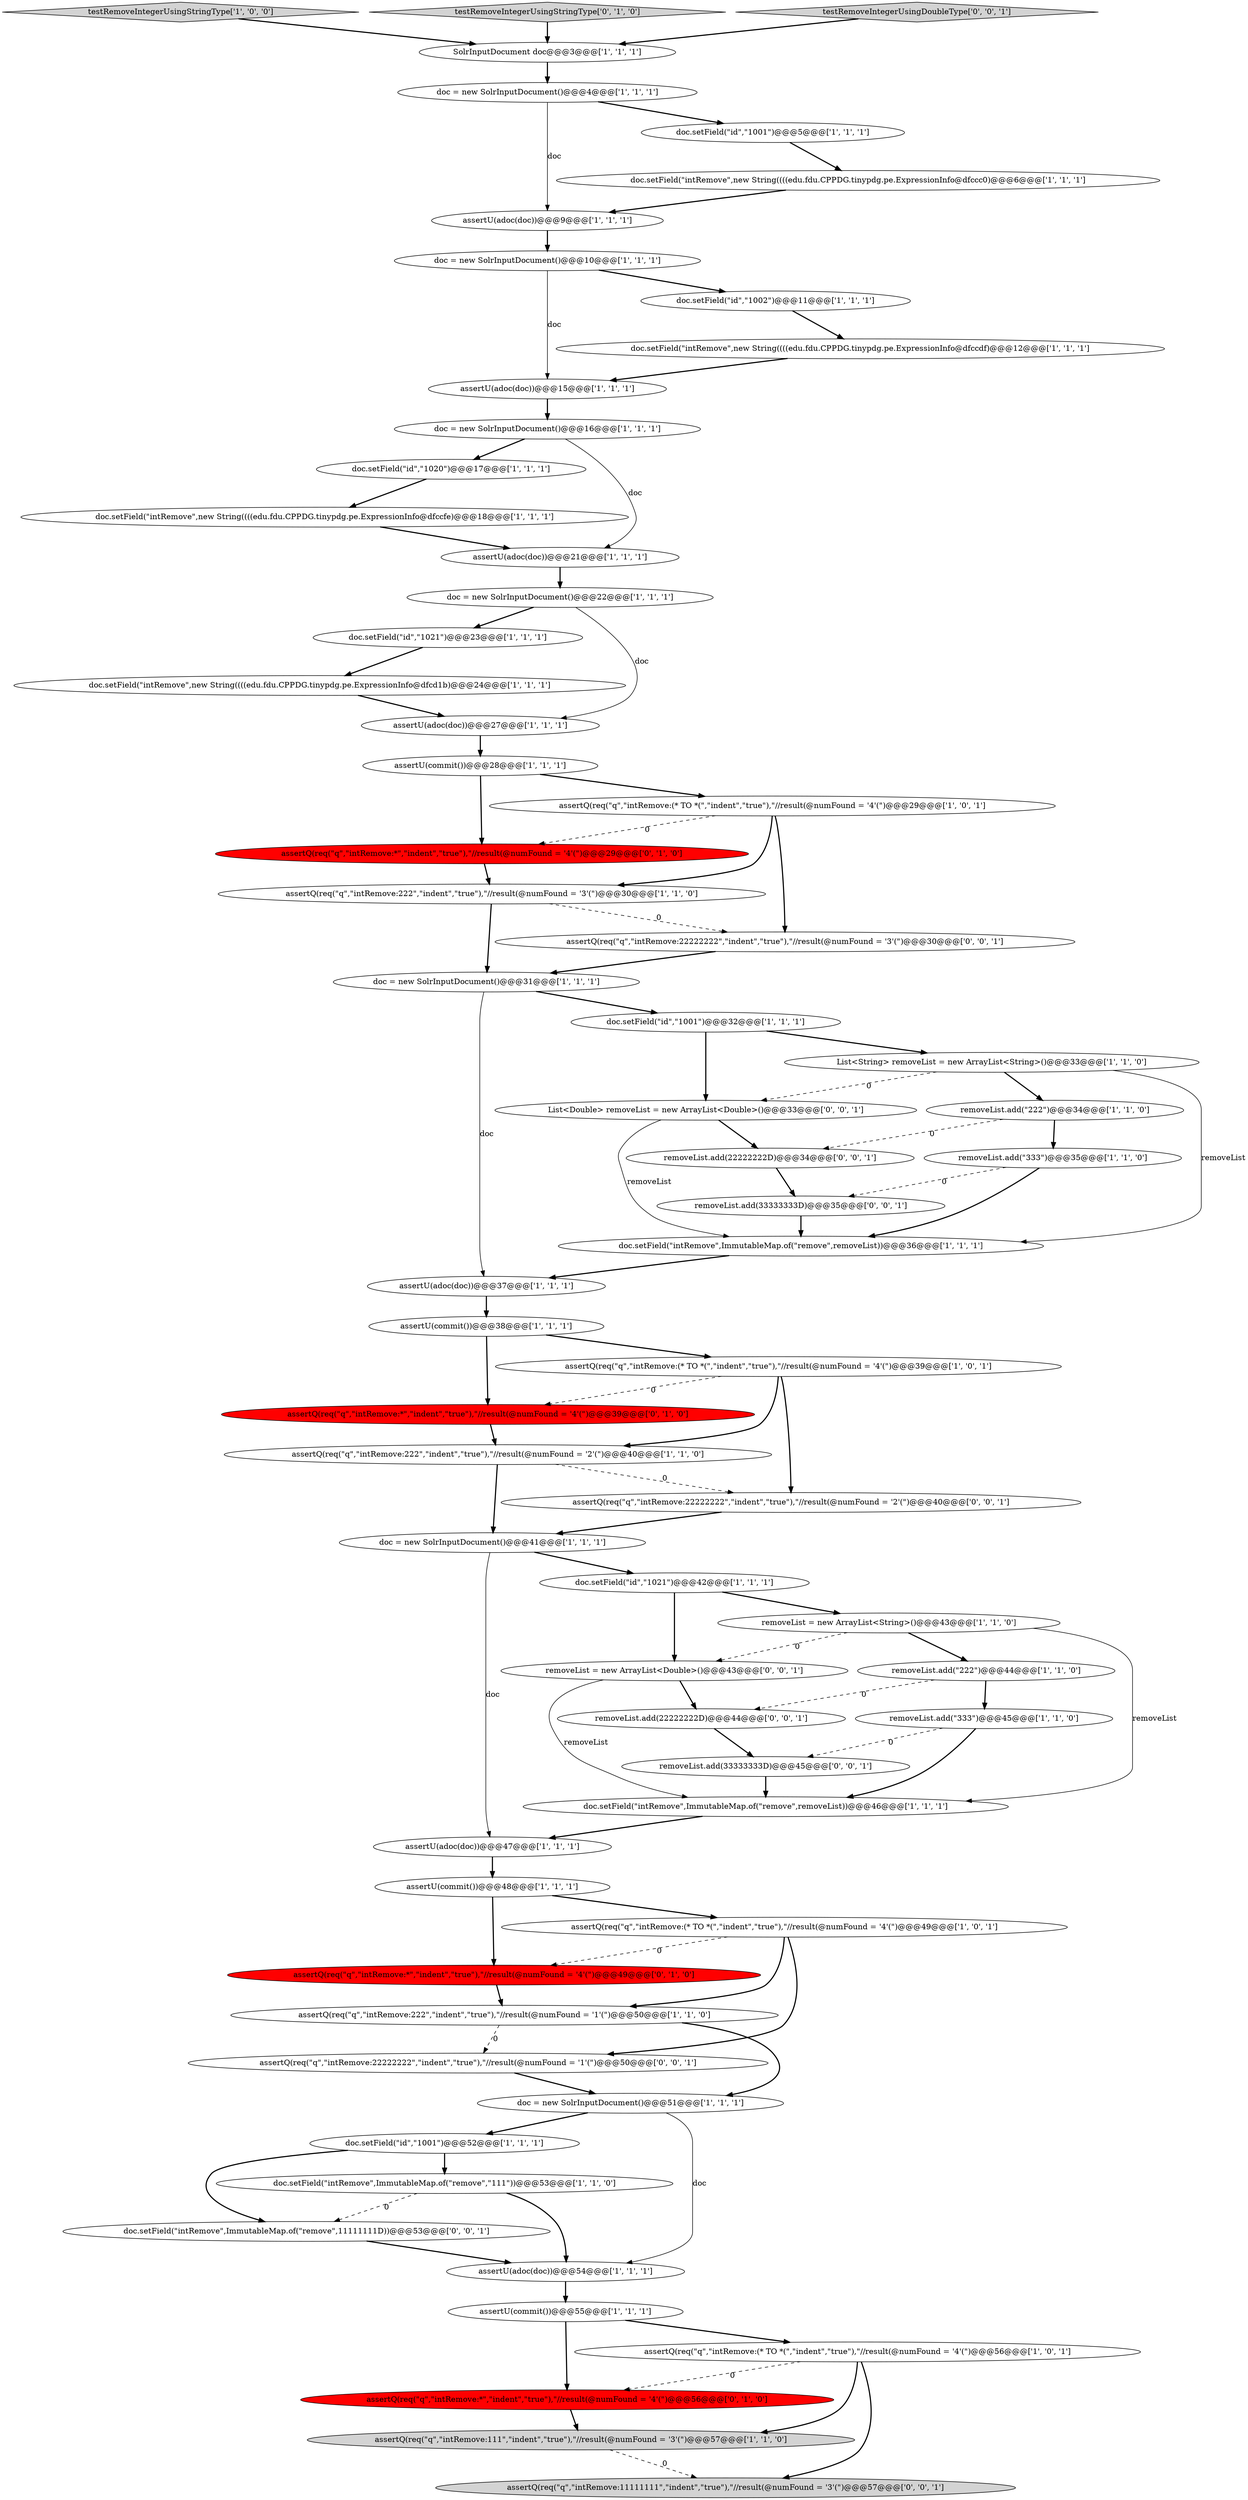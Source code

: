digraph {
22 [style = filled, label = "assertQ(req(\"q\",\"intRemove:(* TO *(\",\"indent\",\"true\"),\"//result(@numFound = '4'(\")@@@39@@@['1', '0', '1']", fillcolor = white, shape = ellipse image = "AAA0AAABBB1BBB"];
44 [style = filled, label = "doc.setField(\"intRemove\",new String((((edu.fdu.CPPDG.tinypdg.pe.ExpressionInfo@dfccfe)@@@18@@@['1', '1', '1']", fillcolor = white, shape = ellipse image = "AAA0AAABBB1BBB"];
58 [style = filled, label = "assertQ(req(\"q\",\"intRemove:11111111\",\"indent\",\"true\"),\"//result(@numFound = '3'(\")@@@57@@@['0', '0', '1']", fillcolor = lightgray, shape = ellipse image = "AAA0AAABBB3BBB"];
12 [style = filled, label = "removeList.add(\"222\")@@@44@@@['1', '1', '0']", fillcolor = white, shape = ellipse image = "AAA0AAABBB1BBB"];
6 [style = filled, label = "assertQ(req(\"q\",\"intRemove:111\",\"indent\",\"true\"),\"//result(@numFound = '3'(\")@@@57@@@['1', '1', '0']", fillcolor = lightgray, shape = ellipse image = "AAA0AAABBB1BBB"];
16 [style = filled, label = "assertU(adoc(doc))@@@47@@@['1', '1', '1']", fillcolor = white, shape = ellipse image = "AAA0AAABBB1BBB"];
19 [style = filled, label = "assertQ(req(\"q\",\"intRemove:222\",\"indent\",\"true\"),\"//result(@numFound = '2'(\")@@@40@@@['1', '1', '0']", fillcolor = white, shape = ellipse image = "AAA0AAABBB1BBB"];
43 [style = filled, label = "SolrInputDocument doc@@@3@@@['1', '1', '1']", fillcolor = white, shape = ellipse image = "AAA0AAABBB1BBB"];
0 [style = filled, label = "assertQ(req(\"q\",\"intRemove:(* TO *(\",\"indent\",\"true\"),\"//result(@numFound = '4'(\")@@@29@@@['1', '0', '1']", fillcolor = white, shape = ellipse image = "AAA0AAABBB1BBB"];
36 [style = filled, label = "testRemoveIntegerUsingStringType['1', '0', '0']", fillcolor = lightgray, shape = diamond image = "AAA0AAABBB1BBB"];
20 [style = filled, label = "doc.setField(\"intRemove\",new String((((edu.fdu.CPPDG.tinypdg.pe.ExpressionInfo@dfcd1b)@@@24@@@['1', '1', '1']", fillcolor = white, shape = ellipse image = "AAA0AAABBB1BBB"];
31 [style = filled, label = "assertU(commit())@@@55@@@['1', '1', '1']", fillcolor = white, shape = ellipse image = "AAA0AAABBB1BBB"];
38 [style = filled, label = "assertU(commit())@@@48@@@['1', '1', '1']", fillcolor = white, shape = ellipse image = "AAA0AAABBB1BBB"];
15 [style = filled, label = "doc = new SolrInputDocument()@@@41@@@['1', '1', '1']", fillcolor = white, shape = ellipse image = "AAA0AAABBB1BBB"];
40 [style = filled, label = "assertU(adoc(doc))@@@15@@@['1', '1', '1']", fillcolor = white, shape = ellipse image = "AAA0AAABBB1BBB"];
55 [style = filled, label = "removeList.add(22222222D)@@@44@@@['0', '0', '1']", fillcolor = white, shape = ellipse image = "AAA0AAABBB3BBB"];
34 [style = filled, label = "assertU(adoc(doc))@@@54@@@['1', '1', '1']", fillcolor = white, shape = ellipse image = "AAA0AAABBB1BBB"];
48 [style = filled, label = "testRemoveIntegerUsingStringType['0', '1', '0']", fillcolor = lightgray, shape = diamond image = "AAA0AAABBB2BBB"];
23 [style = filled, label = "removeList.add(\"333\")@@@45@@@['1', '1', '0']", fillcolor = white, shape = ellipse image = "AAA0AAABBB1BBB"];
9 [style = filled, label = "assertQ(req(\"q\",\"intRemove:(* TO *(\",\"indent\",\"true\"),\"//result(@numFound = '4'(\")@@@56@@@['1', '0', '1']", fillcolor = white, shape = ellipse image = "AAA0AAABBB1BBB"];
35 [style = filled, label = "removeList.add(\"333\")@@@35@@@['1', '1', '0']", fillcolor = white, shape = ellipse image = "AAA0AAABBB1BBB"];
59 [style = filled, label = "removeList.add(33333333D)@@@45@@@['0', '0', '1']", fillcolor = white, shape = ellipse image = "AAA0AAABBB3BBB"];
26 [style = filled, label = "doc.setField(\"id\",\"1002\")@@@11@@@['1', '1', '1']", fillcolor = white, shape = ellipse image = "AAA0AAABBB1BBB"];
45 [style = filled, label = "doc.setField(\"id\",\"1021\")@@@23@@@['1', '1', '1']", fillcolor = white, shape = ellipse image = "AAA0AAABBB1BBB"];
53 [style = filled, label = "removeList.add(33333333D)@@@35@@@['0', '0', '1']", fillcolor = white, shape = ellipse image = "AAA0AAABBB3BBB"];
30 [style = filled, label = "assertU(commit())@@@38@@@['1', '1', '1']", fillcolor = white, shape = ellipse image = "AAA0AAABBB1BBB"];
10 [style = filled, label = "doc = new SolrInputDocument()@@@4@@@['1', '1', '1']", fillcolor = white, shape = ellipse image = "AAA0AAABBB1BBB"];
37 [style = filled, label = "doc.setField(\"id\",\"1001\")@@@5@@@['1', '1', '1']", fillcolor = white, shape = ellipse image = "AAA0AAABBB1BBB"];
54 [style = filled, label = "removeList.add(22222222D)@@@34@@@['0', '0', '1']", fillcolor = white, shape = ellipse image = "AAA0AAABBB3BBB"];
14 [style = filled, label = "doc.setField(\"intRemove\",new String((((edu.fdu.CPPDG.tinypdg.pe.ExpressionInfo@dfccc0)@@@6@@@['1', '1', '1']", fillcolor = white, shape = ellipse image = "AAA0AAABBB1BBB"];
46 [style = filled, label = "doc = new SolrInputDocument()@@@10@@@['1', '1', '1']", fillcolor = white, shape = ellipse image = "AAA0AAABBB1BBB"];
47 [style = filled, label = "assertQ(req(\"q\",\"intRemove:(* TO *(\",\"indent\",\"true\"),\"//result(@numFound = '4'(\")@@@49@@@['1', '0', '1']", fillcolor = white, shape = ellipse image = "AAA0AAABBB1BBB"];
56 [style = filled, label = "assertQ(req(\"q\",\"intRemove:22222222\",\"indent\",\"true\"),\"//result(@numFound = '2'(\")@@@40@@@['0', '0', '1']", fillcolor = white, shape = ellipse image = "AAA0AAABBB3BBB"];
27 [style = filled, label = "doc.setField(\"id\",\"1021\")@@@42@@@['1', '1', '1']", fillcolor = white, shape = ellipse image = "AAA0AAABBB1BBB"];
62 [style = filled, label = "List<Double> removeList = new ArrayList<Double>()@@@33@@@['0', '0', '1']", fillcolor = white, shape = ellipse image = "AAA0AAABBB3BBB"];
50 [style = filled, label = "assertQ(req(\"q\",\"intRemove:*\",\"indent\",\"true\"),\"//result(@numFound = '4'(\")@@@56@@@['0', '1', '0']", fillcolor = red, shape = ellipse image = "AAA1AAABBB2BBB"];
52 [style = filled, label = "assertQ(req(\"q\",\"intRemove:*\",\"indent\",\"true\"),\"//result(@numFound = '4'(\")@@@49@@@['0', '1', '0']", fillcolor = red, shape = ellipse image = "AAA1AAABBB2BBB"];
32 [style = filled, label = "doc.setField(\"intRemove\",ImmutableMap.of(\"remove\",removeList))@@@46@@@['1', '1', '1']", fillcolor = white, shape = ellipse image = "AAA0AAABBB1BBB"];
17 [style = filled, label = "doc.setField(\"id\",\"1020\")@@@17@@@['1', '1', '1']", fillcolor = white, shape = ellipse image = "AAA0AAABBB1BBB"];
13 [style = filled, label = "assertU(adoc(doc))@@@21@@@['1', '1', '1']", fillcolor = white, shape = ellipse image = "AAA0AAABBB1BBB"];
29 [style = filled, label = "assertU(adoc(doc))@@@37@@@['1', '1', '1']", fillcolor = white, shape = ellipse image = "AAA0AAABBB1BBB"];
41 [style = filled, label = "doc = new SolrInputDocument()@@@31@@@['1', '1', '1']", fillcolor = white, shape = ellipse image = "AAA0AAABBB1BBB"];
4 [style = filled, label = "assertQ(req(\"q\",\"intRemove:222\",\"indent\",\"true\"),\"//result(@numFound = '3'(\")@@@30@@@['1', '1', '0']", fillcolor = white, shape = ellipse image = "AAA0AAABBB1BBB"];
51 [style = filled, label = "assertQ(req(\"q\",\"intRemove:*\",\"indent\",\"true\"),\"//result(@numFound = '4'(\")@@@39@@@['0', '1', '0']", fillcolor = red, shape = ellipse image = "AAA1AAABBB2BBB"];
25 [style = filled, label = "doc.setField(\"intRemove\",new String((((edu.fdu.CPPDG.tinypdg.pe.ExpressionInfo@dfccdf)@@@12@@@['1', '1', '1']", fillcolor = white, shape = ellipse image = "AAA0AAABBB1BBB"];
33 [style = filled, label = "assertU(adoc(doc))@@@27@@@['1', '1', '1']", fillcolor = white, shape = ellipse image = "AAA0AAABBB1BBB"];
49 [style = filled, label = "assertQ(req(\"q\",\"intRemove:*\",\"indent\",\"true\"),\"//result(@numFound = '4'(\")@@@29@@@['0', '1', '0']", fillcolor = red, shape = ellipse image = "AAA1AAABBB2BBB"];
57 [style = filled, label = "assertQ(req(\"q\",\"intRemove:22222222\",\"indent\",\"true\"),\"//result(@numFound = '3'(\")@@@30@@@['0', '0', '1']", fillcolor = white, shape = ellipse image = "AAA0AAABBB3BBB"];
63 [style = filled, label = "assertQ(req(\"q\",\"intRemove:22222222\",\"indent\",\"true\"),\"//result(@numFound = '1'(\")@@@50@@@['0', '0', '1']", fillcolor = white, shape = ellipse image = "AAA0AAABBB3BBB"];
7 [style = filled, label = "doc.setField(\"intRemove\",ImmutableMap.of(\"remove\",\"111\"))@@@53@@@['1', '1', '0']", fillcolor = white, shape = ellipse image = "AAA0AAABBB1BBB"];
21 [style = filled, label = "assertQ(req(\"q\",\"intRemove:222\",\"indent\",\"true\"),\"//result(@numFound = '1'(\")@@@50@@@['1', '1', '0']", fillcolor = white, shape = ellipse image = "AAA0AAABBB1BBB"];
60 [style = filled, label = "doc.setField(\"intRemove\",ImmutableMap.of(\"remove\",11111111D))@@@53@@@['0', '0', '1']", fillcolor = white, shape = ellipse image = "AAA0AAABBB3BBB"];
5 [style = filled, label = "doc.setField(\"intRemove\",ImmutableMap.of(\"remove\",removeList))@@@36@@@['1', '1', '1']", fillcolor = white, shape = ellipse image = "AAA0AAABBB1BBB"];
28 [style = filled, label = "List<String> removeList = new ArrayList<String>()@@@33@@@['1', '1', '0']", fillcolor = white, shape = ellipse image = "AAA0AAABBB1BBB"];
8 [style = filled, label = "removeList.add(\"222\")@@@34@@@['1', '1', '0']", fillcolor = white, shape = ellipse image = "AAA0AAABBB1BBB"];
1 [style = filled, label = "doc = new SolrInputDocument()@@@51@@@['1', '1', '1']", fillcolor = white, shape = ellipse image = "AAA0AAABBB1BBB"];
2 [style = filled, label = "removeList = new ArrayList<String>()@@@43@@@['1', '1', '0']", fillcolor = white, shape = ellipse image = "AAA0AAABBB1BBB"];
11 [style = filled, label = "doc = new SolrInputDocument()@@@16@@@['1', '1', '1']", fillcolor = white, shape = ellipse image = "AAA0AAABBB1BBB"];
18 [style = filled, label = "doc.setField(\"id\",\"1001\")@@@52@@@['1', '1', '1']", fillcolor = white, shape = ellipse image = "AAA0AAABBB1BBB"];
61 [style = filled, label = "testRemoveIntegerUsingDoubleType['0', '0', '1']", fillcolor = lightgray, shape = diamond image = "AAA0AAABBB3BBB"];
64 [style = filled, label = "removeList = new ArrayList<Double>()@@@43@@@['0', '0', '1']", fillcolor = white, shape = ellipse image = "AAA0AAABBB3BBB"];
42 [style = filled, label = "assertU(adoc(doc))@@@9@@@['1', '1', '1']", fillcolor = white, shape = ellipse image = "AAA0AAABBB1BBB"];
24 [style = filled, label = "doc.setField(\"id\",\"1001\")@@@32@@@['1', '1', '1']", fillcolor = white, shape = ellipse image = "AAA0AAABBB1BBB"];
3 [style = filled, label = "assertU(commit())@@@28@@@['1', '1', '1']", fillcolor = white, shape = ellipse image = "AAA0AAABBB1BBB"];
39 [style = filled, label = "doc = new SolrInputDocument()@@@22@@@['1', '1', '1']", fillcolor = white, shape = ellipse image = "AAA0AAABBB1BBB"];
61->43 [style = bold, label=""];
29->30 [style = bold, label=""];
38->52 [style = bold, label=""];
31->9 [style = bold, label=""];
21->63 [style = dashed, label="0"];
62->54 [style = bold, label=""];
56->15 [style = bold, label=""];
47->52 [style = dashed, label="0"];
57->41 [style = bold, label=""];
2->64 [style = dashed, label="0"];
9->6 [style = bold, label=""];
9->58 [style = bold, label=""];
2->32 [style = solid, label="removeList"];
31->50 [style = bold, label=""];
8->54 [style = dashed, label="0"];
40->11 [style = bold, label=""];
7->60 [style = dashed, label="0"];
48->43 [style = bold, label=""];
21->1 [style = bold, label=""];
9->50 [style = dashed, label="0"];
28->5 [style = solid, label="removeList"];
54->53 [style = bold, label=""];
49->4 [style = bold, label=""];
17->44 [style = bold, label=""];
19->15 [style = bold, label=""];
52->21 [style = bold, label=""];
0->49 [style = dashed, label="0"];
27->2 [style = bold, label=""];
25->40 [style = bold, label=""];
5->29 [style = bold, label=""];
24->28 [style = bold, label=""];
12->55 [style = dashed, label="0"];
42->46 [style = bold, label=""];
33->3 [style = bold, label=""];
63->1 [style = bold, label=""];
55->59 [style = bold, label=""];
59->32 [style = bold, label=""];
34->31 [style = bold, label=""];
39->45 [style = bold, label=""];
23->59 [style = dashed, label="0"];
11->13 [style = solid, label="doc"];
47->63 [style = bold, label=""];
3->0 [style = bold, label=""];
35->5 [style = bold, label=""];
38->47 [style = bold, label=""];
27->64 [style = bold, label=""];
11->17 [style = bold, label=""];
43->10 [style = bold, label=""];
15->16 [style = solid, label="doc"];
18->7 [style = bold, label=""];
62->5 [style = solid, label="removeList"];
4->57 [style = dashed, label="0"];
36->43 [style = bold, label=""];
0->57 [style = bold, label=""];
6->58 [style = dashed, label="0"];
22->19 [style = bold, label=""];
46->40 [style = solid, label="doc"];
64->55 [style = bold, label=""];
14->42 [style = bold, label=""];
18->60 [style = bold, label=""];
23->32 [style = bold, label=""];
13->39 [style = bold, label=""];
45->20 [style = bold, label=""];
32->16 [style = bold, label=""];
8->35 [style = bold, label=""];
4->41 [style = bold, label=""];
41->29 [style = solid, label="doc"];
64->32 [style = solid, label="removeList"];
28->8 [style = bold, label=""];
47->21 [style = bold, label=""];
39->33 [style = solid, label="doc"];
10->37 [style = bold, label=""];
30->22 [style = bold, label=""];
50->6 [style = bold, label=""];
22->56 [style = bold, label=""];
19->56 [style = dashed, label="0"];
41->24 [style = bold, label=""];
53->5 [style = bold, label=""];
1->34 [style = solid, label="doc"];
26->25 [style = bold, label=""];
1->18 [style = bold, label=""];
2->12 [style = bold, label=""];
20->33 [style = bold, label=""];
30->51 [style = bold, label=""];
37->14 [style = bold, label=""];
46->26 [style = bold, label=""];
7->34 [style = bold, label=""];
60->34 [style = bold, label=""];
0->4 [style = bold, label=""];
44->13 [style = bold, label=""];
12->23 [style = bold, label=""];
24->62 [style = bold, label=""];
3->49 [style = bold, label=""];
28->62 [style = dashed, label="0"];
15->27 [style = bold, label=""];
51->19 [style = bold, label=""];
16->38 [style = bold, label=""];
22->51 [style = dashed, label="0"];
10->42 [style = solid, label="doc"];
35->53 [style = dashed, label="0"];
}
